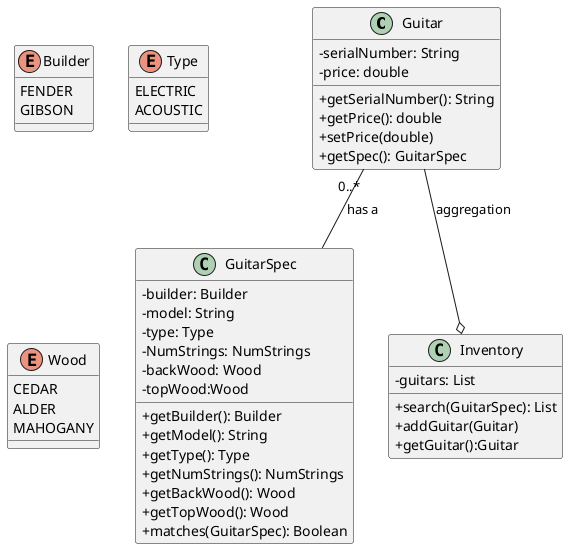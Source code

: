 @startuml
 skinparam classAttributeIconSize 0
class Guitar {
-serialNumber: String
-price: double
+getSerialNumber(): String
+getPrice(): double
+setPrice(double)
+getSpec(): GuitarSpec
}

class GuitarSpec{
-builder: Builder
-model: String
-type: Type
-NumStrings: NumStrings
-backWood: Wood
-topWood:Wood
+getBuilder(): Builder
+getModel(): String
+getType(): Type
+getNumStrings(): NumStrings
+getBackWood(): Wood
+getTopWood(): Wood
+matches(GuitarSpec): Boolean
}

class Inventory {
- guitars: List
+search(GuitarSpec): List
+addGuitar(Guitar)
+getGuitar():Guitar
}

Guitar --o Inventory: aggregation
Guitar "0..*" -- GuitarSpec :has a

enum Builder {
FENDER
GIBSON
}
enum Type {
ELECTRIC
ACOUSTIC
}
enum Wood {
CEDAR
ALDER
MAHOGANY
}

@enduml